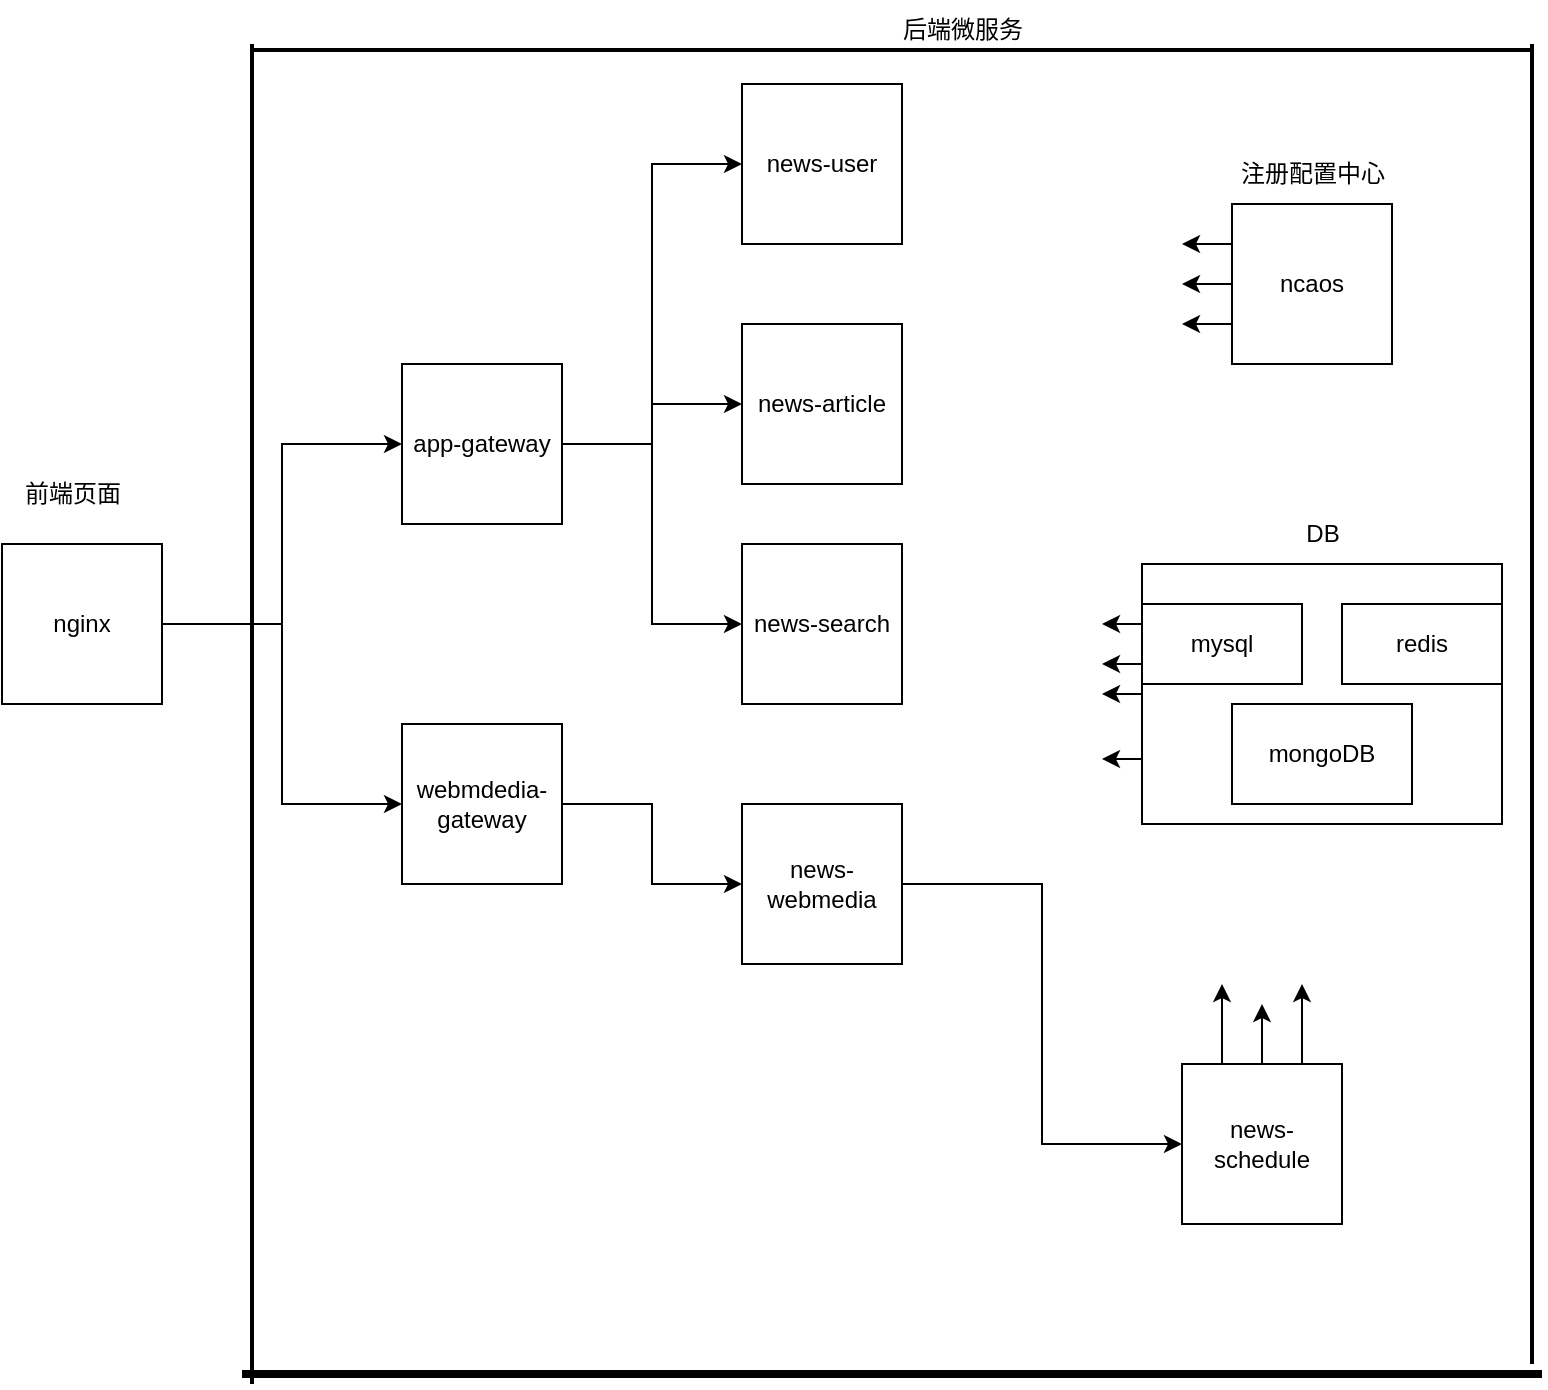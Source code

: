 <mxfile version="21.6.6" type="github">
  <diagram name="第 1 页" id="cS4ZYP0a-VdFTASEK3nN">
    <mxGraphModel dx="1386" dy="1957" grid="1" gridSize="10" guides="1" tooltips="1" connect="1" arrows="1" fold="1" page="1" pageScale="1" pageWidth="827" pageHeight="1169" math="0" shadow="0">
      <root>
        <mxCell id="0" />
        <mxCell id="1" parent="0" />
        <mxCell id="FHwh6NmcmyY6Is8YEroZ-6" style="edgeStyle=orthogonalEdgeStyle;rounded=0;orthogonalLoop=1;jettySize=auto;html=1;exitX=1;exitY=0.5;exitDx=0;exitDy=0;entryX=0;entryY=0.5;entryDx=0;entryDy=0;" parent="1" source="FHwh6NmcmyY6Is8YEroZ-1" target="FHwh6NmcmyY6Is8YEroZ-2" edge="1">
          <mxGeometry relative="1" as="geometry" />
        </mxCell>
        <mxCell id="FHwh6NmcmyY6Is8YEroZ-7" style="edgeStyle=orthogonalEdgeStyle;rounded=0;orthogonalLoop=1;jettySize=auto;html=1;exitX=1;exitY=0.5;exitDx=0;exitDy=0;entryX=0;entryY=0.5;entryDx=0;entryDy=0;" parent="1" source="FHwh6NmcmyY6Is8YEroZ-1" target="FHwh6NmcmyY6Is8YEroZ-3" edge="1">
          <mxGeometry relative="1" as="geometry" />
        </mxCell>
        <mxCell id="FHwh6NmcmyY6Is8YEroZ-1" value="nginx" style="whiteSpace=wrap;html=1;aspect=fixed;" parent="1" vertex="1">
          <mxGeometry x="60" y="260" width="80" height="80" as="geometry" />
        </mxCell>
        <mxCell id="FHwh6NmcmyY6Is8YEroZ-8" style="edgeStyle=orthogonalEdgeStyle;rounded=0;orthogonalLoop=1;jettySize=auto;html=1;exitX=1;exitY=0.5;exitDx=0;exitDy=0;entryX=0;entryY=0.5;entryDx=0;entryDy=0;" parent="1" source="FHwh6NmcmyY6Is8YEroZ-2" target="FHwh6NmcmyY6Is8YEroZ-5" edge="1">
          <mxGeometry relative="1" as="geometry" />
        </mxCell>
        <mxCell id="FHwh6NmcmyY6Is8YEroZ-9" style="edgeStyle=orthogonalEdgeStyle;rounded=0;orthogonalLoop=1;jettySize=auto;html=1;exitX=1;exitY=0.5;exitDx=0;exitDy=0;entryX=0;entryY=0.5;entryDx=0;entryDy=0;" parent="1" source="FHwh6NmcmyY6Is8YEroZ-2" target="FHwh6NmcmyY6Is8YEroZ-4" edge="1">
          <mxGeometry relative="1" as="geometry" />
        </mxCell>
        <mxCell id="FHwh6NmcmyY6Is8YEroZ-11" style="edgeStyle=orthogonalEdgeStyle;rounded=0;orthogonalLoop=1;jettySize=auto;html=1;exitX=1;exitY=0.5;exitDx=0;exitDy=0;entryX=0;entryY=0.5;entryDx=0;entryDy=0;" parent="1" source="FHwh6NmcmyY6Is8YEroZ-2" target="FHwh6NmcmyY6Is8YEroZ-10" edge="1">
          <mxGeometry relative="1" as="geometry" />
        </mxCell>
        <mxCell id="FHwh6NmcmyY6Is8YEroZ-2" value="app-gateway" style="whiteSpace=wrap;html=1;aspect=fixed;" parent="1" vertex="1">
          <mxGeometry x="260" y="170" width="80" height="80" as="geometry" />
        </mxCell>
        <mxCell id="FHwh6NmcmyY6Is8YEroZ-13" style="edgeStyle=orthogonalEdgeStyle;rounded=0;orthogonalLoop=1;jettySize=auto;html=1;exitX=1;exitY=0.5;exitDx=0;exitDy=0;entryX=0;entryY=0.5;entryDx=0;entryDy=0;" parent="1" source="FHwh6NmcmyY6Is8YEroZ-3" target="FHwh6NmcmyY6Is8YEroZ-12" edge="1">
          <mxGeometry relative="1" as="geometry" />
        </mxCell>
        <mxCell id="FHwh6NmcmyY6Is8YEroZ-3" value="webmdedia-gateway" style="whiteSpace=wrap;html=1;aspect=fixed;" parent="1" vertex="1">
          <mxGeometry x="260" y="350" width="80" height="80" as="geometry" />
        </mxCell>
        <mxCell id="FHwh6NmcmyY6Is8YEroZ-4" value="news-article" style="whiteSpace=wrap;html=1;aspect=fixed;" parent="1" vertex="1">
          <mxGeometry x="430" y="150" width="80" height="80" as="geometry" />
        </mxCell>
        <mxCell id="FHwh6NmcmyY6Is8YEroZ-5" value="news-user" style="whiteSpace=wrap;html=1;aspect=fixed;" parent="1" vertex="1">
          <mxGeometry x="430" y="30" width="80" height="80" as="geometry" />
        </mxCell>
        <mxCell id="FHwh6NmcmyY6Is8YEroZ-10" value="news-search" style="whiteSpace=wrap;html=1;aspect=fixed;" parent="1" vertex="1">
          <mxGeometry x="430" y="260" width="80" height="80" as="geometry" />
        </mxCell>
        <mxCell id="FHwh6NmcmyY6Is8YEroZ-16" style="edgeStyle=orthogonalEdgeStyle;rounded=0;orthogonalLoop=1;jettySize=auto;html=1;exitX=1;exitY=0.5;exitDx=0;exitDy=0;entryX=0;entryY=0.5;entryDx=0;entryDy=0;" parent="1" source="FHwh6NmcmyY6Is8YEroZ-12" target="FHwh6NmcmyY6Is8YEroZ-14" edge="1">
          <mxGeometry relative="1" as="geometry" />
        </mxCell>
        <mxCell id="FHwh6NmcmyY6Is8YEroZ-12" value="news-webmedia" style="whiteSpace=wrap;html=1;aspect=fixed;" parent="1" vertex="1">
          <mxGeometry x="430" y="390" width="80" height="80" as="geometry" />
        </mxCell>
        <mxCell id="FHwh6NmcmyY6Is8YEroZ-27" style="edgeStyle=orthogonalEdgeStyle;rounded=0;orthogonalLoop=1;jettySize=auto;html=1;exitX=0.25;exitY=0;exitDx=0;exitDy=0;" parent="1" source="FHwh6NmcmyY6Is8YEroZ-14" edge="1">
          <mxGeometry relative="1" as="geometry">
            <mxPoint x="670" y="480" as="targetPoint" />
          </mxGeometry>
        </mxCell>
        <mxCell id="FHwh6NmcmyY6Is8YEroZ-28" style="edgeStyle=orthogonalEdgeStyle;rounded=0;orthogonalLoop=1;jettySize=auto;html=1;exitX=0.5;exitY=0;exitDx=0;exitDy=0;" parent="1" source="FHwh6NmcmyY6Is8YEroZ-14" edge="1">
          <mxGeometry relative="1" as="geometry">
            <mxPoint x="690" y="490" as="targetPoint" />
          </mxGeometry>
        </mxCell>
        <mxCell id="FHwh6NmcmyY6Is8YEroZ-29" style="edgeStyle=orthogonalEdgeStyle;rounded=0;orthogonalLoop=1;jettySize=auto;html=1;exitX=0.75;exitY=0;exitDx=0;exitDy=0;" parent="1" source="FHwh6NmcmyY6Is8YEroZ-14" edge="1">
          <mxGeometry relative="1" as="geometry">
            <mxPoint x="710" y="480" as="targetPoint" />
          </mxGeometry>
        </mxCell>
        <mxCell id="FHwh6NmcmyY6Is8YEroZ-14" value="news-schedule" style="whiteSpace=wrap;html=1;aspect=fixed;" parent="1" vertex="1">
          <mxGeometry x="650" y="520" width="80" height="80" as="geometry" />
        </mxCell>
        <mxCell id="FHwh6NmcmyY6Is8YEroZ-18" value="前端页面" style="text;html=1;align=center;verticalAlign=middle;resizable=0;points=[];autosize=1;strokeColor=none;fillColor=none;" parent="1" vertex="1">
          <mxGeometry x="60" y="220" width="70" height="30" as="geometry" />
        </mxCell>
        <mxCell id="FHwh6NmcmyY6Is8YEroZ-21" value="" style="line;strokeWidth=2;direction=south;html=1;" parent="1" vertex="1">
          <mxGeometry x="180" y="10" width="10" height="670" as="geometry" />
        </mxCell>
        <mxCell id="FHwh6NmcmyY6Is8YEroZ-22" value="" style="line;strokeWidth=4;html=1;perimeter=backbonePerimeter;points=[];outlineConnect=0;" parent="1" vertex="1">
          <mxGeometry x="180" y="670" width="650" height="10" as="geometry" />
        </mxCell>
        <mxCell id="FHwh6NmcmyY6Is8YEroZ-23" value="" style="line;strokeWidth=2;direction=south;html=1;" parent="1" vertex="1">
          <mxGeometry x="820" y="10" width="10" height="660" as="geometry" />
        </mxCell>
        <mxCell id="FHwh6NmcmyY6Is8YEroZ-25" value="" style="line;strokeWidth=2;html=1;" parent="1" vertex="1">
          <mxGeometry x="185" y="8" width="640" height="10" as="geometry" />
        </mxCell>
        <mxCell id="FHwh6NmcmyY6Is8YEroZ-26" value="后端微服务" style="text;html=1;align=center;verticalAlign=middle;resizable=0;points=[];autosize=1;strokeColor=none;fillColor=none;" parent="1" vertex="1">
          <mxGeometry x="500" y="-12" width="80" height="30" as="geometry" />
        </mxCell>
        <mxCell id="6VP00YA8kZHEFrmUBXvw-11" style="edgeStyle=orthogonalEdgeStyle;rounded=0;orthogonalLoop=1;jettySize=auto;html=1;exitX=0;exitY=0.25;exitDx=0;exitDy=0;" edge="1" parent="1" source="FHwh6NmcmyY6Is8YEroZ-31">
          <mxGeometry relative="1" as="geometry">
            <mxPoint x="650" y="110" as="targetPoint" />
          </mxGeometry>
        </mxCell>
        <mxCell id="6VP00YA8kZHEFrmUBXvw-12" style="edgeStyle=orthogonalEdgeStyle;rounded=0;orthogonalLoop=1;jettySize=auto;html=1;exitX=0;exitY=0.5;exitDx=0;exitDy=0;" edge="1" parent="1" source="FHwh6NmcmyY6Is8YEroZ-31">
          <mxGeometry relative="1" as="geometry">
            <mxPoint x="650" y="130" as="targetPoint" />
          </mxGeometry>
        </mxCell>
        <mxCell id="6VP00YA8kZHEFrmUBXvw-13" style="edgeStyle=orthogonalEdgeStyle;rounded=0;orthogonalLoop=1;jettySize=auto;html=1;exitX=0;exitY=0.75;exitDx=0;exitDy=0;" edge="1" parent="1" source="FHwh6NmcmyY6Is8YEroZ-31">
          <mxGeometry relative="1" as="geometry">
            <mxPoint x="650" y="150" as="targetPoint" />
          </mxGeometry>
        </mxCell>
        <mxCell id="FHwh6NmcmyY6Is8YEroZ-31" value="ncaos" style="whiteSpace=wrap;html=1;aspect=fixed;" parent="1" vertex="1">
          <mxGeometry x="675" y="90" width="80" height="80" as="geometry" />
        </mxCell>
        <mxCell id="FHwh6NmcmyY6Is8YEroZ-32" value="注册配置中心" style="text;html=1;align=center;verticalAlign=middle;resizable=0;points=[];autosize=1;strokeColor=none;fillColor=none;" parent="1" vertex="1">
          <mxGeometry x="665" y="60" width="100" height="30" as="geometry" />
        </mxCell>
        <mxCell id="6VP00YA8kZHEFrmUBXvw-9" style="edgeStyle=orthogonalEdgeStyle;rounded=0;orthogonalLoop=1;jettySize=auto;html=1;exitX=0;exitY=0.75;exitDx=0;exitDy=0;" edge="1" parent="1" source="6VP00YA8kZHEFrmUBXvw-1">
          <mxGeometry relative="1" as="geometry">
            <mxPoint x="610" y="368" as="targetPoint" />
          </mxGeometry>
        </mxCell>
        <mxCell id="6VP00YA8kZHEFrmUBXvw-10" style="edgeStyle=orthogonalEdgeStyle;rounded=0;orthogonalLoop=1;jettySize=auto;html=1;exitX=0;exitY=0.5;exitDx=0;exitDy=0;" edge="1" parent="1" source="6VP00YA8kZHEFrmUBXvw-1">
          <mxGeometry relative="1" as="geometry">
            <mxPoint x="610" y="335" as="targetPoint" />
          </mxGeometry>
        </mxCell>
        <mxCell id="6VP00YA8kZHEFrmUBXvw-1" value="" style="rounded=0;whiteSpace=wrap;html=1;" vertex="1" parent="1">
          <mxGeometry x="630" y="270" width="180" height="130" as="geometry" />
        </mxCell>
        <mxCell id="6VP00YA8kZHEFrmUBXvw-6" style="edgeStyle=orthogonalEdgeStyle;rounded=0;orthogonalLoop=1;jettySize=auto;html=1;exitX=0;exitY=0.25;exitDx=0;exitDy=0;" edge="1" parent="1" source="6VP00YA8kZHEFrmUBXvw-2">
          <mxGeometry relative="1" as="geometry">
            <mxPoint x="610" y="300" as="targetPoint" />
          </mxGeometry>
        </mxCell>
        <mxCell id="6VP00YA8kZHEFrmUBXvw-7" style="edgeStyle=orthogonalEdgeStyle;rounded=0;orthogonalLoop=1;jettySize=auto;html=1;exitX=0;exitY=0.75;exitDx=0;exitDy=0;" edge="1" parent="1" source="6VP00YA8kZHEFrmUBXvw-2">
          <mxGeometry relative="1" as="geometry">
            <mxPoint x="610" y="320" as="targetPoint" />
          </mxGeometry>
        </mxCell>
        <mxCell id="6VP00YA8kZHEFrmUBXvw-2" value="mysql" style="rounded=0;whiteSpace=wrap;html=1;" vertex="1" parent="1">
          <mxGeometry x="630" y="290" width="80" height="40" as="geometry" />
        </mxCell>
        <mxCell id="6VP00YA8kZHEFrmUBXvw-3" value="redis" style="rounded=0;whiteSpace=wrap;html=1;" vertex="1" parent="1">
          <mxGeometry x="730" y="290" width="80" height="40" as="geometry" />
        </mxCell>
        <mxCell id="6VP00YA8kZHEFrmUBXvw-4" value="mongoDB" style="rounded=0;whiteSpace=wrap;html=1;" vertex="1" parent="1">
          <mxGeometry x="675" y="340" width="90" height="50" as="geometry" />
        </mxCell>
        <mxCell id="6VP00YA8kZHEFrmUBXvw-5" value="DB" style="text;html=1;align=center;verticalAlign=middle;resizable=0;points=[];autosize=1;strokeColor=none;fillColor=none;" vertex="1" parent="1">
          <mxGeometry x="700" y="240" width="40" height="30" as="geometry" />
        </mxCell>
      </root>
    </mxGraphModel>
  </diagram>
</mxfile>
